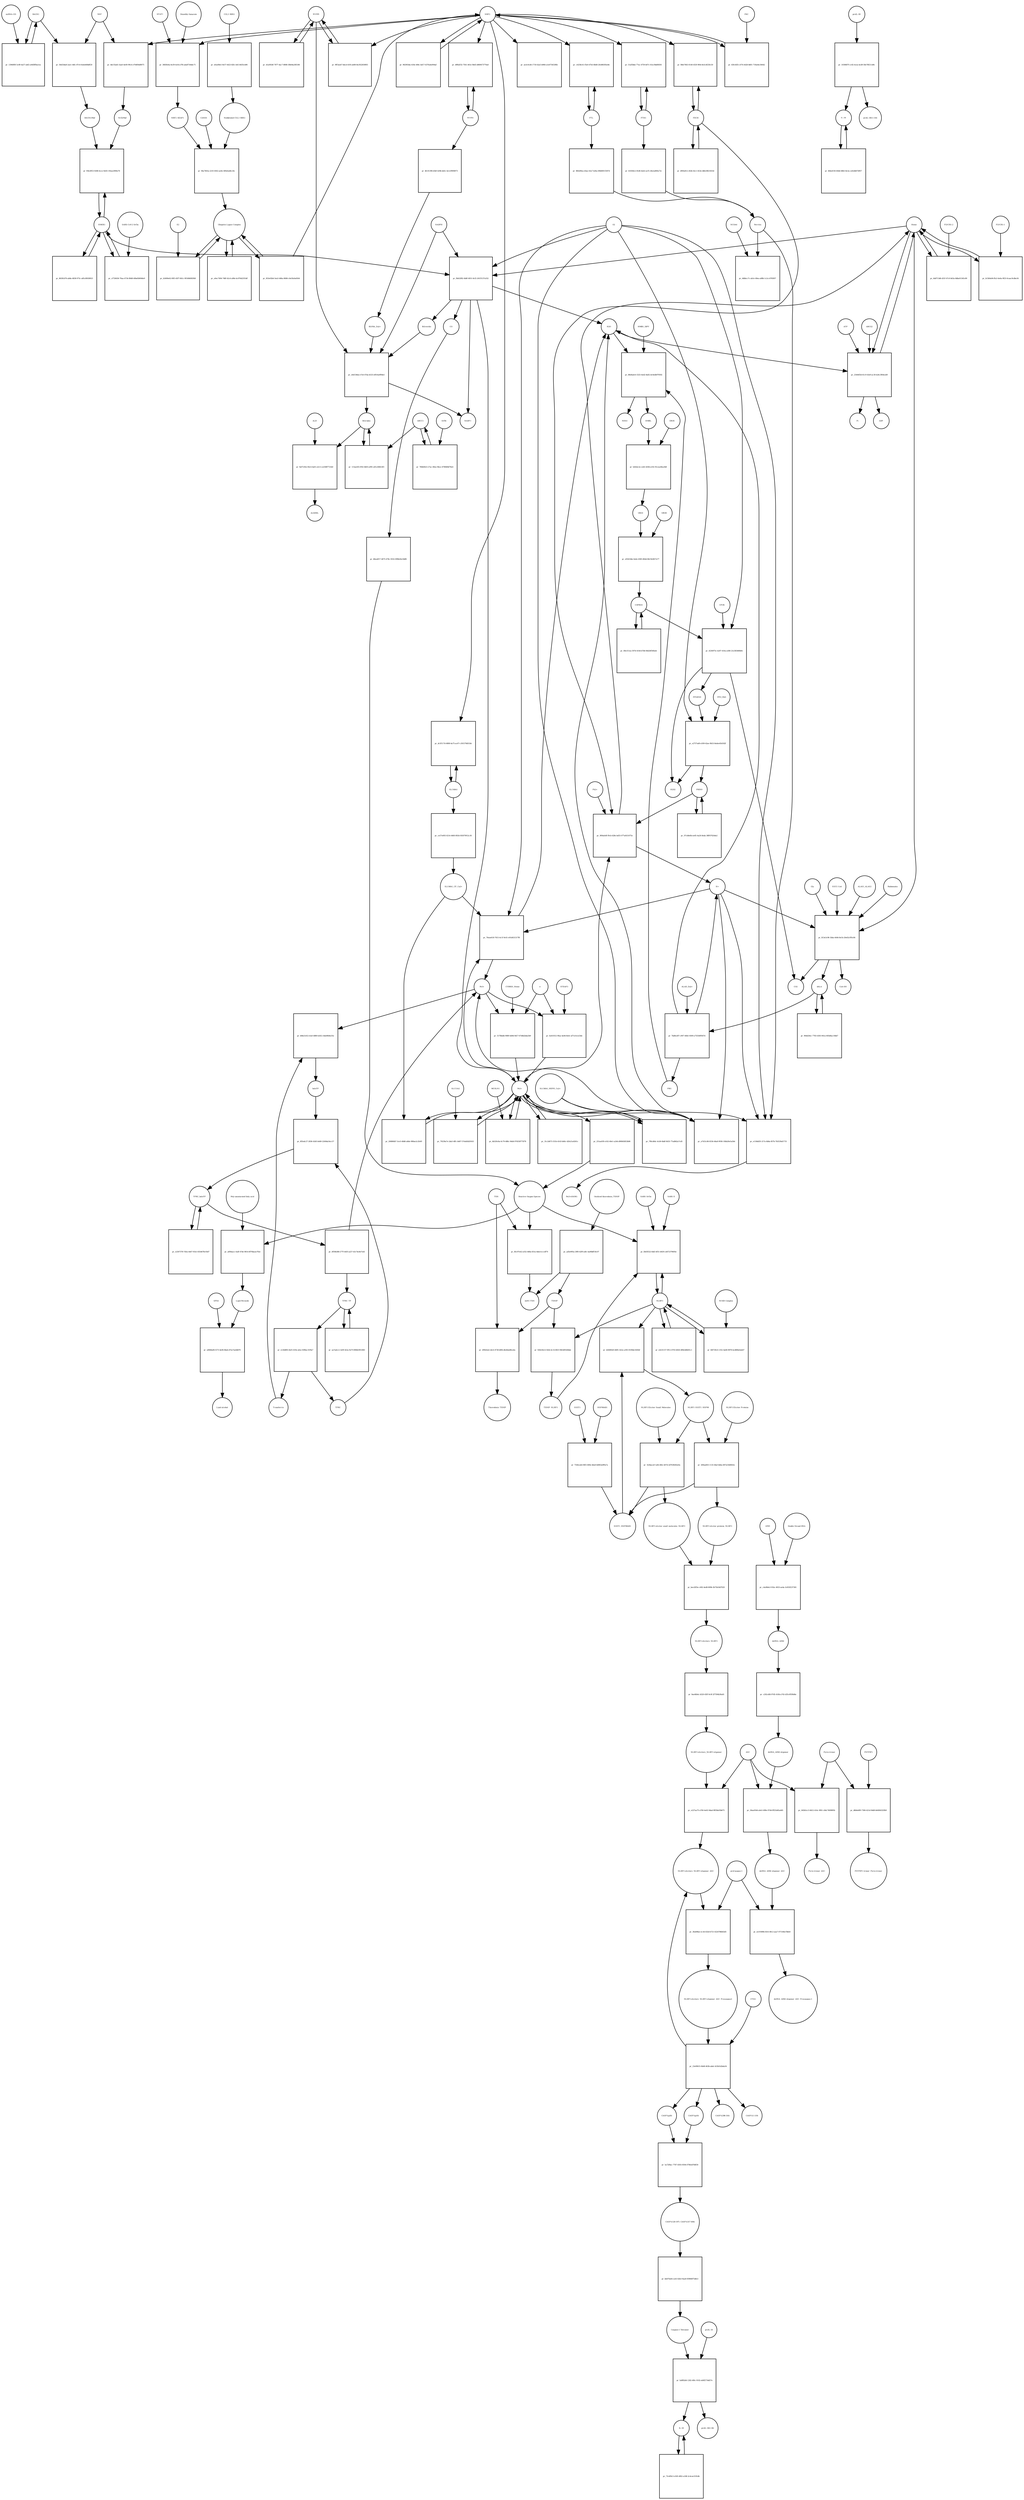 strict digraph  {
Heme [annotation="urn_miriam_obo.chebi_CHEBI%3A30413", bipartite=0, cls="simple chemical", fontsize=4, label=Heme, shape=circle];
"pr_fbb52f82-4b8f-4931-8cf2-261f3137a552" [annotation="", bipartite=1, cls=process, fontsize=4, label="pr_fbb52f82-4b8f-4931-8cf2-261f3137a552", shape=square];
Biliverdin [annotation="urn_miriam_obo.chebi_CHEBI%3A17033", bipartite=0, cls="simple chemical", fontsize=4, label=Biliverdin, shape=circle];
HMOX1 [annotation=urn_miriam_uniprot_P09601, bipartite=0, cls=macromolecule, fontsize=4, label=HMOX1, shape=circle];
O2 [annotation="urn_miriam_obo.chebi_CHEBI%3A15379", bipartite=0, cls="simple chemical", fontsize=4, label=O2, shape=circle];
NADPH [annotation="urn_miriam_obo.chebi_CHEBI%3A16474", bipartite=0, cls="simple chemical", fontsize=4, label=NADPH, shape=circle];
H2O [annotation="urn_miriam_obo.chebi_CHEBI%3A15377", bipartite=0, cls="simple chemical", fontsize=4, label=H2O, shape=circle];
"Fe2+" [annotation="urn_miriam_obo.chebi_CHEBI%3A29033", bipartite=0, cls="simple chemical", fontsize=4, label="Fe2+", shape=circle];
"NADP+" [annotation="urn_miriam_obo.chebi_CHEBI%3A18009", bipartite=0, cls="simple chemical", fontsize=4, label="NADP+", shape=circle];
CO [annotation="urn_miriam_obo.chebi_CHEBI%3A17245", bipartite=0, cls="simple chemical", fontsize=4, label=CO, shape=circle];
"pr_6dd713d6-d31f-47c0-b63a-8dba01345c89" [annotation="", bipartite=1, cls=process, fontsize=4, label="pr_6dd713d6-d31f-47c0-b63a-8dba01345c89", shape=square];
"FLVCR1-2" [annotation=urn_miriam_uniprot_Q9Y5Y0, bipartite=0, cls=macromolecule, fontsize=4, label="FLVCR1-2", shape=circle];
"pr_e4d136da-e7e4-47da-b533-ef814a9f9de1" [annotation="", bipartite=1, cls=process, fontsize=4, label="pr_e4d136da-e7e4-47da-b533-ef814a9f9de1", shape=square];
Bilirubin [annotation="urn_miriam_obo.chebi_CHEBI%3A16990", bipartite=0, cls="simple chemical", fontsize=4, label=Bilirubin, shape=circle];
BLVRB [annotation=urn_miriam_uniprot_P30043, bipartite=0, cls=macromolecule, fontsize=4, label=BLVRB, shape=circle];
"BLVRA_Zn2+" [annotation="urn_miriam_obo.chebi_CHEBI%3A29805|urn_miriam_uniprot_P53004", bipartite=0, cls=complex, fontsize=4, label="BLVRA_Zn2+", shape=circle];
"pr_115ae455-ff43-4b93-a991-af5c266fc6f3" [annotation="", bipartite=1, cls=process, fontsize=4, label="pr_115ae455-ff43-4b93-a991-af5c266fc6f3", shape=square];
ABCC1 [annotation=urn_miriam_uniprot_P02768, bipartite=0, cls=macromolecule, fontsize=4, label=ABCC1, shape=circle];
"pr_9af7c65e-04c4-4a01-a5c5-ce25887721b0" [annotation="", bipartite=1, cls=process, fontsize=4, label="pr_9af7c65e-04c4-4a01-a5c5-ce25887721b0", shape=square];
ALB [annotation=urn_miriam_uniprot_P02768, bipartite=0, cls=macromolecule, fontsize=4, label=ALB, shape=circle];
"ALB/BIL" [annotation="urn_miriam_uniprot_P02768|urn_miriam_obo.chebi_CHEBI%3A16990", bipartite=0, cls=complex, fontsize=4, label="ALB/BIL", shape=circle];
NRF2 [annotation="", bipartite=0, cls=macromolecule, fontsize=4, label=NRF2, shape=circle];
"pr_4dc55ab5-3aa0-4e00-99c4-e704f04d9075" [annotation="", bipartite=1, cls=process, fontsize=4, label="pr_4dc55ab5-3aa0-4e00-99c4-e704f04d9075", shape=square];
MAF [annotation=urn_miriam_uniprot_O75444, bipartite=0, cls=macromolecule, fontsize=4, label=MAF, shape=circle];
"Nrf2/Maf" [annotation="", bipartite=0, cls=complex, fontsize=4, label="Nrf2/Maf", shape=circle];
"pr_56d33da8-2ae1-44fc-87c6-0ede484bff20" [annotation="", bipartite=1, cls=process, fontsize=4, label="pr_56d33da8-2ae1-44fc-87c6-0ede484bff20", shape=square];
BACH1 [annotation=urn_miriam_uniprot_O14867, bipartite=0, cls=macromolecule, fontsize=4, label=BACH1, shape=circle];
"BACH1/Maf" [annotation="", bipartite=0, cls=complex, fontsize=4, label="BACH1/Maf", shape=circle];
"pr_13940f0f-5c89-4a57-abf2-a9d5fffba1ea" [annotation="", bipartite=1, cls=process, fontsize=4, label="pr_13940f0f-5c89-4a57-abf2-a9d5fffba1ea", shape=square];
"miRNA-155" [annotation=urn_miriam_ncbigene_406947, bipartite=0, cls="nucleic acid feature", fontsize=4, label="miRNA-155", shape=circle];
"pr_f64c8f53-9288-4cce-9e83-192ae2906e76" [annotation="", bipartite=1, cls=process, fontsize=4, label="pr_f64c8f53-9288-4cce-9e83-192ae2906e76", shape=square];
PRIN9 [annotation="urn_miriam_obo.chebi_CHEBI%3A15430", bipartite=0, cls="simple chemical", fontsize=4, label=PRIN9, shape=circle];
"pr_909afe8f-f9cb-428e-bd55-077af431075e" [annotation="", bipartite=1, cls=process, fontsize=4, label="pr_909afe8f-f9cb-428e-bd55-077af431075e", shape=square];
FECH [annotation=urn_miriam_uniprot_P22830, bipartite=0, cls=macromolecule, fontsize=4, label=FECH, shape=circle];
"Pb2+" [annotation="urn_miriam_obo.chebi_CHEBI%3A27889", bipartite=0, cls="simple chemical", fontsize=4, label="Pb2+", shape=circle];
"H+" [annotation="urn_miriam_obo.chebi_CHEBI%3A15378", bipartite=0, cls="simple chemical", fontsize=4, label="H+", shape=circle];
"SUCC-CoA" [annotation="urn_miriam_obo.chebi_CHEBI%3A57292", bipartite=0, cls="simple chemical", fontsize=4, label="SUCC-CoA", shape=circle];
"pr_813e3c96-1bba-4444-8e1b-20e02cf95c84" [annotation="", bipartite=1, cls=process, fontsize=4, label="pr_813e3c96-1bba-4444-8e1b-20e02cf95c84", shape=square];
dALA [annotation="urn_miriam_obo.chebi_CHEBI%3A356416", bipartite=0, cls="simple chemical", fontsize=4, label=dALA, shape=circle];
ALAS1_ALAS2 [annotation="urn_miriam_uniprot_P13196|urn_miriam_uniprot_P22557", bipartite=0, cls=complex, fontsize=4, label=ALAS1_ALAS2, shape=circle];
Panhematin [annotation="urn_miriam_obo.chebi_CHEBI%3A50385", bipartite=0, cls="simple chemical", fontsize=4, label=Panhematin, shape=circle];
Gly [annotation="urn_miriam_obo.chebi_CHEBI%3A57305", bipartite=0, cls="simple chemical", fontsize=4, label=Gly, shape=circle];
"CoA-SH" [annotation="urn_miriam_obo.chebi_CHEBI%3A15346", bipartite=0, cls="simple chemical", fontsize=4, label="CoA-SH", shape=circle];
CO2 [annotation="urn_miriam_obo.chebi_CHEBI%3A16526", bipartite=0, cls="simple chemical", fontsize=4, label=CO2, shape=circle];
"pr_3683fe6a-6e39-4cfd-a7f6-ada87344dc71" [annotation="", bipartite=1, cls=process, fontsize=4, label="pr_3683fe6a-6e39-4cfd-a7f6-ada87344dc71", shape=square];
KEAP1 [annotation=urn_miriam_uniprot_Q14145, bipartite=0, cls=macromolecule, fontsize=4, label=KEAP1, shape=circle];
NRF2_KEAP1 [annotation="urn_miriam_uniprot_Q14145|urn_miriam_uniprot_Q16236", bipartite=0, cls=complex, fontsize=4, label=NRF2_KEAP1, shape=circle];
"Dimethly fumarate" [annotation="urn_miriam_obo.chebi_CHEBI%3A76004", bipartite=0, cls="simple chemical", fontsize=4, label="Dimethly fumarate", shape=circle];
"Ubiquitin Ligase Complex" [annotation="urn_miriam_uniprot_Q14145|urn_miriam_uniprot_Q15843|urn_miriam_uniprot_Q13618|urn_miriam_uniprot_P62877|urn_miriam_uniprot_Q16236|urn_miriam_uniprot_P0CG48|urn_miriam_pubmed_19940261|urn_miriam_interpro_IPR000608", bipartite=0, cls=complex, fontsize=4, label="Ubiquitin Ligase Complex", shape=circle];
"pr_a9ec7494-748f-42c4-a98e-bc976d2355df" [annotation="", bipartite=1, cls=process, fontsize=4, label="pr_a9ec7494-748f-42c4-a98e-bc976d2355df", shape=square];
"pr_7bd0e287-c907-40b5-9309-a75556f9567d" [annotation="", bipartite=1, cls=process, fontsize=4, label="pr_7bd0e287-c907-40b5-9309-a75556f9567d", shape=square];
PBG [annotation="urn_miriam_obo.chebi_CHEBI%3A58126", bipartite=0, cls="simple chemical", fontsize=4, label=PBG, shape=circle];
"ALAD_Zn2+" [annotation="urn_miriam_uniprot_P13716|urn_miriam_obo.chebi_CHEBI%3A29105", bipartite=0, cls=complex, fontsize=4, label="ALAD_Zn2+", shape=circle];
"pr_88e8adc6-5325-4ed2-8a82-dc0edb979592" [annotation="", bipartite=1, cls=process, fontsize=4, label="pr_88e8adc6-5325-4ed2-8a82-dc0edb979592", shape=square];
HMBL [annotation="urn_miriam_obo.chebi_CHEBI%3A57845", bipartite=0, cls="simple chemical", fontsize=4, label=HMBL, shape=circle];
HMBS_DIPY [annotation="urn_miriam_obo.chebi_CHEBI%3A36319|urn_miriam_uniprot_P08397", bipartite=0, cls=complex, fontsize=4, label=HMBS_DIPY, shape=circle];
"NH4+" [annotation="urn_miriam_obo.chebi_CHEBI%3A28938", bipartite=0, cls="simple chemical", fontsize=4, label="NH4+", shape=circle];
"pr_b2febc2e-ceb5-429d-a102-91cea28ea3b8" [annotation="", bipartite=1, cls=process, fontsize=4, label="pr_b2febc2e-ceb5-429d-a102-91cea28ea3b8", shape=square];
URO3 [annotation="urn_miriam_obo.chebi_CHEBI%3A15437", bipartite=0, cls="simple chemical", fontsize=4, label=URO3, shape=circle];
UROS [annotation=urn_miriam_uniprot_P10746, bipartite=0, cls=macromolecule, fontsize=4, label=UROS, shape=circle];
"pr_e93410de-0a6e-4585-864d-8b15b3657a77" [annotation="", bipartite=1, cls=process, fontsize=4, label="pr_e93410de-0a6e-4585-864d-8b15b3657a77", shape=square];
COPRO3 [annotation="urn_miriam_obo.chebi_CHEBI%3A15439", bipartite=0, cls="simple chemical", fontsize=4, label=COPRO3, shape=circle];
UROD [annotation=urn_miriam_uniprot_P06132, bipartite=0, cls=macromolecule, fontsize=4, label=UROD, shape=circle];
"pr_0236975c-b207-410a-a580-21e383480b9c" [annotation="", bipartite=1, cls=process, fontsize=4, label="pr_0236975c-b207-410a-a580-21e383480b9c", shape=square];
PPGEN9 [annotation="urn_miriam_obo.chebi_CHEBI%3A15435", bipartite=0, cls="simple chemical", fontsize=4, label=PPGEN9, shape=circle];
CPOX [annotation=urn_miriam_uniprot_P36551, bipartite=0, cls=macromolecule, fontsize=4, label=CPOX, shape=circle];
H2O2 [annotation="urn_miriam_obo.chebi_CHEBI%3A16240", bipartite=0, cls="simple chemical", fontsize=4, label=H2O2, shape=circle];
"pr_e2757ad0-e509-42ae-9b53-8edee45d182f" [annotation="", bipartite=1, cls=process, fontsize=4, label="pr_e2757ad0-e509-42ae-9b53-8edee45d182f", shape=square];
PPO_FAD [annotation="urn_miriam_obo.chebi_CHEBI%3A16238|urn_miriam_uniprot_P50336", bipartite=0, cls=complex, fontsize=4, label=PPO_FAD, shape=circle];
"pr_962903da-418e-406c-bd17-6370a4e904af" [annotation="", bipartite=1, cls=process, fontsize=4, label="pr_962903da-418e-406c-bd17-6370a4e904af", shape=square];
"pr_964d20ec-7783-4303-941a-605d6ac16bb7" [annotation="", bipartite=1, cls="uncertain process", fontsize=4, label="pr_964d20ec-7783-4303-941a-605d6ac16bb7", shape=square];
"pr_00e311ea-597d-410d-b7b8-84d26f560afe" [annotation="", bipartite=1, cls="uncertain process", fontsize=4, label="pr_00e311ea-597d-410d-b7b8-84d26f560afe", shape=square];
"pr_07cb8e6b-ee65-4a26-8eda-38ff47624de2" [annotation="", bipartite=1, cls="uncertain process", fontsize=4, label="pr_07cb8e6b-ee65-4a26-8eda-38ff47624de2", shape=square];
"Poly-unsaturated fatty acid" [annotation="urn_miriam_obo.chebi_CHEBI%3A26208", bipartite=0, cls="simple chemical", fontsize=4, label="Poly-unsaturated fatty acid", shape=circle];
"pr_af69aacc-fadf-47de-9814-8f76ba2a792e" [annotation="", bipartite=1, cls=process, fontsize=4, label="pr_af69aacc-fadf-47de-9814-8f76ba2a792e", shape=square];
"Lipid Peroxide" [annotation="urn_miriam_obo.chebi_CHEBI%3A61051", bipartite=0, cls="simple chemical", fontsize=4, label="Lipid Peroxide", shape=circle];
"Reactive Oxygen Species" [annotation="urn_miriam_obo.chebi_CHEBI%3A26523", bipartite=0, cls="simple chemical", fontsize=4, label="Reactive Oxygen Species", shape=circle];
"pr_e118dd35-217a-4b8a-857b-7b5539af1731" [annotation="", bipartite=1, cls=process, fontsize=4, label="pr_e118dd35-217a-4b8a-857b-7b5539af1731", shape=square];
"Fe(3+)O(OH)" [annotation="urn_miriam_obo.chebi_CHEBI%3A78619", bipartite=0, cls="simple chemical", fontsize=4, label="Fe(3+)O(OH)", shape=circle];
Ferritin [annotation=urn_miriam_uniprot_P02794, bipartite=0, cls=complex, fontsize=4, label=Ferritin, shape=circle];
"pr_206866b7-3ce5-48d6-a8de-980ae2c2fef0" [annotation="", bipartite=1, cls=process, fontsize=4, label="pr_206866b7-3ce5-48d6-a8de-980ae2c2fef0", shape=square];
"SLC40A1_CP_Cu2+" [annotation="urn_miriam_uniprot_P00450|urn_miriam_uniprot_Q9NP59|urn_miriam_obo.chebi_CHEBI%3A29036", bipartite=0, cls=complex, fontsize=4, label="SLC40A1_CP_Cu2+", shape=circle];
"pr_76eae618-7615-4c1f-9c61-e91d431317f8" [annotation="", bipartite=1, cls=process, fontsize=4, label="pr_76eae618-7615-4c1f-9c61-e91d431317f8", shape=square];
"Fe3+" [annotation="urn_miriam_obo.chebi_CHEBI%3A29034", bipartite=0, cls="simple chemical", fontsize=4, label="Fe3+", shape=circle];
SLC40A1 [annotation=urn_miriam_ncbigene_30061, bipartite=0, cls="nucleic acid feature", fontsize=4, label=SLC40A1, shape=circle];
"pr_dc5f117d-4808-4a75-ac47-c301578d51bb" [annotation="", bipartite=1, cls=process, fontsize=4, label="pr_dc5f117d-4808-4a75-ac47-c301578d51bb", shape=square];
FTH1 [annotation=urn_miriam_ncbigene_2495, bipartite=0, cls="nucleic acid feature", fontsize=4, label=FTH1, shape=circle];
"pr_51af5bbe-77ac-4759-b07c-61ec9bd08301" [annotation="", bipartite=1, cls=process, fontsize=4, label="pr_51af5bbe-77ac-4759-b07c-61ec9bd08301", shape=square];
FTL [annotation=urn_miriam_ncbigene_2512, bipartite=0, cls="nucleic acid feature", fontsize=4, label=FTL, shape=circle];
"pr_c4258c41-f5e0-47b3-8b48-2fe486392e8e" [annotation="", bipartite=1, cls=process, fontsize=4, label="pr_c4258c41-f5e0-47b3-8b48-2fe486392e8e", shape=square];
"pr_4165fdc2-81d6-4eb3-acf5-26e2a800a72c" [annotation="", bipartite=1, cls=process, fontsize=4, label="pr_4165fdc2-81d6-4eb3-acf5-26e2a800a72c", shape=square];
"pr_86fe89ea-d3ae-43a7-b26a-69b60015587d" [annotation="", bipartite=1, cls=process, fontsize=4, label="pr_86fe89ea-d3ae-43a7-b26a-69b60015587d", shape=square];
"pr_9bfe7663-0140-453f-9f44-8e5c4f25fc50" [annotation="", bipartite=1, cls=process, fontsize=4, label="pr_9bfe7663-0140-453f-9f44-8e5c4f25fc50", shape=square];
"pr_d95fa812-262b-42c1-823e-db6c8821833d" [annotation="", bipartite=1, cls=process, fontsize=4, label="pr_d95fa812-262b-42c1-823e-db6c8821833d", shape=square];
"pr_86381d76-ab8a-4838-975c-a85c8f458923" [annotation="", bipartite=1, cls=process, fontsize=4, label="pr_86381d76-ab8a-4838-975c-a85c8f458923", shape=square];
BLVRA [annotation=urn_miriam_ncbigene_644, bipartite=0, cls="nucleic acid feature", fontsize=4, label=BLVRA, shape=circle];
"pr_d9fb2f32-7561-461e-9b45-d869473776a0" [annotation="", bipartite=1, cls=process, fontsize=4, label="pr_d9fb2f32-7561-461e-9b45-d869473776a0", shape=square];
"pr_9ff3aeb7-bbcd-41f4-ab08-8e2922830f65" [annotation="", bipartite=1, cls=process, fontsize=4, label="pr_9ff3aeb7-bbcd-41f4-ab08-8e2922830f65", shape=square];
"pr_d1a0924f-7877-4ac7-8808-30b04a385186" [annotation="", bipartite=1, cls=process, fontsize=4, label="pr_d1a0924f-7877-4ac7-8808-30b04a385186", shape=square];
"pr_dfc01398-d5df-429b-bd3c-4e1cff894973" [annotation="", bipartite=1, cls=process, fontsize=4, label="pr_dfc01398-d5df-429b-bd3c-4e1cff894973", shape=square];
"pr_ce57e005-0214-4460-8924-f45679912c36" [annotation="", bipartite=1, cls=process, fontsize=4, label="pr_ce57e005-0214-4460-8924-f45679912c36", shape=square];
"pr_6dbbcc7c-ab1e-49ea-a88b-1c2cc4785f07" [annotation="", bipartite=1, cls=process, fontsize=4, label="pr_6dbbcc7c-ab1e-49ea-a88b-1c2cc4785f07", shape=square];
NCOA4 [annotation=urn_miriam_uniprot_Q13772, bipartite=0, cls=macromolecule, fontsize=4, label=NCOA4, shape=circle];
"pr_517fbbdb-9089-4d9d-9d17-67d4b2bda3b9" [annotation="", bipartite=1, cls=process, fontsize=4, label="pr_517fbbdb-9089-4d9d-9d17-67d4b2bda3b9", shape=square];
CYBRD1_Heme [annotation="urn_miriam_uniprot_Q53TN4|urn_miriam_obo.chebi_CHEBI%3A30413", bipartite=0, cls=complex, fontsize=4, label=CYBRD1_Heme, shape=circle];
"e-" [annotation="urn_miriam_obo.chebi_CHEBI%3A10545", bipartite=0, cls="simple chemical", fontsize=4, label="e-", shape=circle];
"pr_79239a7e-2da5-4ffc-b467-57ebd5d20163" [annotation="", bipartite=1, cls=process, fontsize=4, label="pr_79239a7e-2da5-4ffc-b467-57ebd5d20163", shape=square];
SLC11A2 [annotation=urn_miriam_uniprot_P49281, bipartite=0, cls=macromolecule, fontsize=4, label=SLC11A2, shape=circle];
"pr_a0848a06-f273-4e06-8beb-d7ee7aeb8d76" [annotation="", bipartite=1, cls=process, fontsize=4, label="pr_a0848a06-f273-4e06-8beb-d7ee7aeb8d76", shape=square];
"Lipid alcohol" [annotation="urn_miriam_obo.chebi_CHEBI%3A24026", bipartite=0, cls="simple chemical", fontsize=4, label="Lipid alcohol", shape=circle];
GPX4 [annotation=urn_miriam_uniprot_P36969, bipartite=0, cls=macromolecule, fontsize=4, label=GPX4, shape=circle];
"pr_cf726636-70aa-4734-89d8-40befb9046e9" [annotation="", bipartite=1, cls=process, fontsize=4, label="pr_cf726636-70aa-4734-89d8-40befb9046e9", shape=square];
"SARS-CoV-2 Orf3a" [annotation="urn_miriam_uniprot_P0DTC3|urn_miriam_taxonomy_2697049", bipartite=0, cls=macromolecule, fontsize=4, label="SARS-CoV-2 Orf3a", shape=circle];
"pr_251aa93f-e162-40e1-a244-d90845853b96" [annotation="", bipartite=1, cls=process, fontsize=4, label="pr_251aa93f-e162-40e1-a244-d90845853b96", shape=square];
"pr_784b0423-27ac-49ee-9bce-479840bf78e4" [annotation="", bipartite=1, cls=process, fontsize=4, label="pr_784b0423-27ac-49ee-9bce-479840bf78e4", shape=square];
Orf9c [annotation=urn_miriam_taxonomy_2697049, bipartite=0, cls=macromolecule, fontsize=4, label=Orf9c, shape=circle];
CUL3_RBX1 [annotation="urn_miriam_uniprot_Q13618|urn_miriam_uniprot_P62877", bipartite=0, cls=complex, fontsize=4, label=CUL3_RBX1, shape=circle];
"pr_efea08e5-9e57-4423-82fc-b4114635cb96" [annotation="", bipartite=1, cls=process, fontsize=4, label="pr_efea08e5-9e57-4423-82fc-b4114635cb96", shape=square];
"Neddylated CUL3_RBX1" [annotation="urn_miriam_uniprot_Q15843|urn_miriam_uniprot_Q13618|urn_miriam_uniprot_P62877", bipartite=0, cls=complex, fontsize=4, label="Neddylated CUL3_RBX1", shape=circle];
"pr_ae3c0cd4-1718-42a5-b966-a1e675453f6b" [annotation="", bipartite=1, cls=process, fontsize=4, label="pr_ae3c0cd4-1718-42a5-b966-a1e675453f6b", shape=square];
"pr_94a7403a-2210-4562-ae0e-400efad6c24c" [annotation="", bipartite=1, cls=process, fontsize=4, label="pr_94a7403a-2210-4562-ae0e-400efad6c24c", shape=square];
CAND1 [annotation=urn_miriam_uniprot_Q86VP6, bipartite=0, cls=macromolecule, fontsize=4, label=CAND1, shape=circle];
E2 [annotation=urn_miriam_interpro_IPR000608, bipartite=0, cls=macromolecule, fontsize=4, label=E2, shape=circle];
"pr_b3490e62-f6f5-45f7-841c-9f1684083f48" [annotation="", bipartite=1, cls=process, fontsize=4, label="pr_b3490e62-f6f5-45f7-841c-9f1684083f48", shape=square];
"pr_63fcfd55-c074-4428-8d01-719a44c56642" [annotation="", bipartite=1, cls=process, fontsize=4, label="pr_63fcfd55-c074-4428-8d01-719a44c56642", shape=square];
PKC [annotation="urn_miriam_pubmed_12198130|urn_miriam_interpro_IPR012233", bipartite=0, cls=macromolecule, fontsize=4, label=PKC, shape=circle];
"pr_b13b9a94-ffa3-4e6a-9f25-0caac9cdbe34" [annotation="", bipartite=1, cls=process, fontsize=4, label="pr_b13b9a94-ffa3-4e6a-9f25-0caac9cdbe34", shape=square];
"FLVCR1-1" [annotation=urn_miriam_uniprot_Q9Y5Y0, bipartite=0, cls=macromolecule, fontsize=4, label="FLVCR1-1", shape=circle];
"pr_25444f3d-61c9-43e9-ac30-b24c3f64e2d9" [annotation="", bipartite=1, cls=process, fontsize=4, label="pr_25444f3d-61c9-43e9-ac30-b24c3f64e2d9", shape=square];
ABCG2 [annotation=urn_miriam_uniprot_Q9UNQ0, bipartite=0, cls="macromolecule multimer", fontsize=4, label=ABCG2, shape=circle];
ATP [annotation="urn_miriam_obo.chebi_CHEBI%3A30616", bipartite=0, cls="simple chemical", fontsize=4, label=ATP, shape=circle];
Pi [annotation="urn_miriam_obo.chebi_CHEBI%3A18367", bipartite=0, cls="simple chemical", fontsize=4, label=Pi, shape=circle];
ADP [annotation="urn_miriam_obo.chebi_CHEBI%3A456216", bipartite=0, cls="simple chemical", fontsize=4, label=ADP, shape=circle];
"pr_7f8cd64c-4cb9-4bdf-8435-77ad842a7cd5" [annotation="", bipartite=1, cls=process, fontsize=4, label="pr_7f8cd64c-4cb9-4bdf-8435-77ad842a7cd5", shape=square];
"SLC40A1_HEPH_Cu2+" [annotation="urn_miriam_uniprot_Q9BQS7|urn_miriam_uniprot_Q9NP59|urn_miriam_obo.chebi_CHEBI%3A28694", bipartite=0, cls=complex, fontsize=4, label="SLC40A1_HEPH_Cu2+", shape=circle];
"pr_a7431c86-8334-46a8-9936-10bb20e5a3b4" [annotation="", bipartite=1, cls=process, fontsize=4, label="pr_a7431c86-8334-46a8-9936-10bb20e5a3b4", shape=square];
"pr_b0be3c62-e5a0-4880-b262-c8ab9fd4e35e" [annotation="", bipartite=1, cls=process, fontsize=4, label="pr_b0be3c62-e5a0-4880-b262-c8ab9fd4e35e", shape=square];
Transferrin [annotation=urn_miriam_uniprot_P02787, bipartite=0, cls=macromolecule, fontsize=4, label=Transferrin, shape=circle];
holoTF [annotation="urn_miriam_uniprot_P02787|urn_miriam_obo.chebi_CHEBI%3A29034", bipartite=0, cls=complex, fontsize=4, label=holoTF, shape=circle];
TFRC [annotation=urn_miriam_uniprot_P02786, bipartite=0, cls="macromolecule multimer", fontsize=4, label=TFRC, shape=circle];
"pr_8f3edc27-2836-43d5-b449-2249da54cc57" [annotation="", bipartite=1, cls=process, fontsize=4, label="pr_8f3edc27-2836-43d5-b449-2249da54cc57", shape=square];
TFRC_holoTF [annotation="urn_miriam_uniprot_P02787|urn_miriam_obo.chebi_CHEBI%3A29034|urn_miriam_uniprot_P02786", bipartite=0, cls=complex, fontsize=4, label=TFRC_holoTF, shape=circle];
"pr_e2307378-7d5a-4447-91b1-6554678c93d7" [annotation="", bipartite=1, cls=process, fontsize=4, label="pr_e2307378-7d5a-4447-91b1-6554678c93d7", shape=square];
"pr_0f59b388-277f-445f-a227-43c7dc8e7ed1" [annotation="", bipartite=1, cls=process, fontsize=4, label="pr_0f59b388-277f-445f-a227-43c7dc8e7ed1", shape=square];
TFRC_TF [annotation="urn_miriam_uniprot_P02787|urn_miriam_uniprot_P02786", bipartite=0, cls=complex, fontsize=4, label=TFRC_TF, shape=circle];
"pr_fa410312-9faa-4a9d-8eb1-af7ce5ce23de" [annotation="", bipartite=1, cls=process, fontsize=4, label="pr_fa410312-9faa-4a9d-8eb1-af7ce5ce23de", shape=square];
STEAP3 [annotation=urn_miriam_uniprot_Q658P3, bipartite=0, cls=macromolecule, fontsize=4, label=STEAP3, shape=circle];
"pr_4b320c8a-0c79-488c-94d4-974558775f78" [annotation="", bipartite=1, cls=process, fontsize=4, label="pr_4b320c8a-0c79-488c-94d4-974558775f78", shape=square];
MCOLN1 [annotation=urn_miriam_uniprot_Q9GZU1, bipartite=0, cls=macromolecule, fontsize=4, label=MCOLN1, shape=circle];
"pr_31c2d473-351b-4143-b60c-42fe21a0261c" [annotation="", bipartite=1, cls=process, fontsize=4, label="pr_31c2d473-351b-4143-b60c-42fe21a0261c", shape=square];
"pr_aa7adcc2-3e9f-422a-9e7f-69fdb3951883" [annotation="", bipartite=1, cls=process, fontsize=4, label="pr_aa7adcc2-3e9f-422a-9e7f-69fdb3951883", shape=square];
"pr_e126df65-8ef3-419e-afee-03f8ac31f9a7" [annotation="", bipartite=1, cls=process, fontsize=4, label="pr_e126df65-8ef3-419e-afee-03f8ac31f9a7", shape=square];
"pr_853e02b4-5ea5-466a-8686-c6e5fa0a6564" [annotation="", bipartite=1, cls=process, fontsize=4, label="pr_853e02b4-5ea5-466a-8686-c6e5fa0a6564", shape=square];
"Oxidized thioredoxin_TXNIP" [annotation="urn_miriam_uniprot_P10599|urn_miriam_uniprot_Q9H3M7", bipartite=0, cls=complex, fontsize=4, label="Oxidized thioredoxin_TXNIP", shape=circle];
"pr_ad5e995a-29f0-42f9-a4fc-ba96bff18c07" [annotation="", bipartite=1, cls=process, fontsize=4, label="pr_ad5e995a-29f0-42f9-a4fc-ba96bff18c07", shape=square];
TXNIP [annotation=urn_miriam_uniprot_Q9H3M7, bipartite=0, cls=macromolecule, fontsize=4, label=TXNIP, shape=circle];
"2xHC-TXN" [annotation=urn_miriam_uniprot_P10599, bipartite=0, cls=macromolecule, fontsize=4, label="2xHC-TXN", shape=circle];
NLRP3 [annotation=urn_miriam_uniprot_Q96P20, bipartite=0, cls=macromolecule, fontsize=4, label=NLRP3, shape=circle];
"pr_fd0729c6-1352-4a68-9878-bcd884e6ab47" [annotation="", bipartite=1, cls=process, fontsize=4, label="pr_fd0729c6-1352-4a68-9878-bcd884e6ab47", shape=square];
"Nf-KB Complex" [annotation="urn_miriam_uniprot_P19838|urn_miriam_uniprot_Q04206|urn_miriam_uniprot_Q00653", bipartite=0, cls=complex, fontsize=4, label="Nf-KB Complex", shape=circle];
"pr_e4231157-9f12-4703-b926-4f6b3d6b91c1" [annotation="", bipartite=1, cls=process, fontsize=4, label="pr_e4231157-9f12-4703-b926-4f6b3d6b91c1", shape=square];
TXN [annotation=urn_miriam_uniprot_P10599, bipartite=0, cls=macromolecule, fontsize=4, label=TXN, shape=circle];
"pr_85c97e42-a552-468a-831a-6dee1cccdf70" [annotation="", bipartite=1, cls=process, fontsize=4, label="pr_85c97e42-a552-468a-831a-6dee1cccdf70", shape=square];
"pr_2f0fe0a4-2dc4-4738-bf84-db2b4a88ca6a" [annotation="", bipartite=1, cls=process, fontsize=4, label="pr_2f0fe0a4-2dc4-4738-bf84-db2b4a88ca6a", shape=square];
Thioredoxin_TXNIP [annotation="urn_miriam_uniprot_P10599|urn_miriam_uniprot_Q9H3M7", bipartite=0, cls=complex, fontsize=4, label=Thioredoxin_TXNIP, shape=circle];
HSP90AB1 [annotation=urn_miriam_uniprot_P08238, bipartite=0, cls=macromolecule, fontsize=4, label=HSP90AB1, shape=circle];
"pr_7544cab4-06f3-469e-b6a8-6d063a9f9a7a" [annotation="", bipartite=1, cls=process, fontsize=4, label="pr_7544cab4-06f3-469e-b6a8-6d063a9f9a7a", shape=square];
SUGT1 [annotation=urn_miriam_uniprot_Q9Y2Z0, bipartite=0, cls=macromolecule, fontsize=4, label=SUGT1, shape=circle];
SUGT1_HSP90AB1 [annotation="urn_miriam_uniprot_P08238|urn_miriam_uniprot_Q9Y2Z0", bipartite=0, cls=complex, fontsize=4, label=SUGT1_HSP90AB1, shape=circle];
"pr_d24685d5-8d91-422e-a393-0109de1645bf" [annotation="", bipartite=1, cls=process, fontsize=4, label="pr_d24685d5-8d91-422e-a393-0109de1645bf", shape=square];
NLRP3_SUGT1_HSP90 [annotation="urn_miriam_uniprot_P08238|urn_miriam_uniprot_Q96P20|urn_miriam_uniprot_Q9Y2Z0", bipartite=0, cls=complex, fontsize=4, label=NLRP3_SUGT1_HSP90, shape=circle];
"pr_928c64c4-542b-4c14-861f-f463d91b0bde" [annotation="", bipartite=1, cls=process, fontsize=4, label="pr_928c64c4-542b-4c14-861f-f463d91b0bde", shape=square];
TXNIP_NLRP3 [annotation="urn_miriam_uniprot_Q9H3M7|urn_miriam_uniprot_Q96P20", bipartite=0, cls=complex, fontsize=4, label=TXNIP_NLRP3, shape=circle];
"NLRP3 Elicitor Proteins" [annotation="urn_miriam_uniprot_P05067|urn_miriam_uniprot_P09616", bipartite=0, cls=macromolecule, fontsize=4, label="NLRP3 Elicitor Proteins", shape=circle];
"pr_269aa603-1133-44af-bb4a-687a53b0643e" [annotation="", bipartite=1, cls=process, fontsize=4, label="pr_269aa603-1133-44af-bb4a-687a53b0643e", shape=square];
"NLRP3 elicitor proteins_NLRP3" [annotation="urn_miriam_uniprot_P09616|urn_miriam_uniprot_P05067|urn_miriam_uniprot_Q96P20", bipartite=0, cls=complex, fontsize=4, label="NLRP3 elicitor proteins_NLRP3", shape=circle];
"NLRP3 Elicitor Small Molecules" [annotation="urn_miriam_obo.chebi_CHEBI%3A46661|urn_miriam_obo.chebi_CHEBI%3A16336|urn_miriam_obo.chebi_CHEBI%3A30563", bipartite=0, cls="simple chemical", fontsize=4, label="NLRP3 Elicitor Small Molecules", shape=circle];
"pr_1b3baca9-1afb-4fdc-b07d-2d7638282e0a" [annotation="", bipartite=1, cls=process, fontsize=4, label="pr_1b3baca9-1afb-4fdc-b07d-2d7638282e0a", shape=square];
"NLRP3 elicitor small molecules_NLRP3" [annotation="urn_miriam_obo.chebi_CHEBI%3A46661|urn_miriam_obo.chebi_CHEBI%3A16336|urn_miriam_obo.chebi_CHEBI%3A30563|urn_miriam_uniprot_Q96P20", bipartite=0, cls=complex, fontsize=4, label="NLRP3 elicitor small molecules_NLRP3", shape=circle];
"pr_becd3f3e-c492-4ed8-809b-5b75b18d7029" [annotation="", bipartite=1, cls=process, fontsize=4, label="pr_becd3f3e-c492-4ed8-809b-5b75b18d7029", shape=square];
"NLRP3 elicitors_NLRP3" [annotation="urn_miriam_uniprot_P05067|urn_miriam_uniprot_P09616|urn_miriam_uniprot_P08238|urn_miriam_uniprot_Q96P20|urn_miriam_uniprot_Q9Y2Z0|urn_miriam_obo.chebi_CHEBI%3A46661|urn_miriam_obo.chebi_CHEBI%3A16336|urn_miriam_obo.chebi_CHEBI%3A30563", bipartite=0, cls=complex, fontsize=4, label="NLRP3 elicitors_NLRP3", shape=circle];
"pr_9ae46b4c-b520-45ff-9c0f-2f7594b30a81" [annotation="", bipartite=1, cls=process, fontsize=4, label="pr_9ae46b4c-b520-45ff-9c0f-2f7594b30a81", shape=square];
"NLRP3 elicitors_NLRP3 oligomer" [annotation="urn_miriam_obo.chebi_CHEBI%3A36080", bipartite=0, cls="complex multimer", fontsize=4, label="NLRP3 elicitors_NLRP3 oligomer", shape=circle];
"pr_e227aa75-a760-4e63-9dad-f8f38a93b675" [annotation="", bipartite=1, cls=process, fontsize=4, label="pr_e227aa75-a760-4e63-9dad-f8f38a93b675", shape=square];
ASC [annotation=urn_miriam_uniprot_Q9ULZ3, bipartite=0, cls=macromolecule, fontsize=4, label=ASC, shape=circle];
"NLRP3 elicitors_NLRP3 oligomer_ASC" [annotation="urn_miriam_uniprot_Q9ULZ3|urn_miriam_obo.chebi_CHEBI%3A36080", bipartite=0, cls="complex multimer", fontsize=4, label="NLRP3 elicitors_NLRP3 oligomer_ASC", shape=circle];
"pr_3fab98ae-ec3d-432d-b721-6224786b02d5" [annotation="", bipartite=1, cls=process, fontsize=4, label="pr_3fab98ae-ec3d-432d-b721-6224786b02d5", shape=square];
"proCaspase-1" [annotation=urn_miriam_uniprot_P29466, bipartite=0, cls=macromolecule, fontsize=4, label="proCaspase-1", shape=circle];
"NLRP3 elicitors_NLRP3 oligomer_ASC_Procaspase1" [annotation="urn_miriam_uniprot_P29466|urn_miriam_uniprot_Q9ULZ3", bipartite=0, cls="complex multimer", fontsize=4, label="NLRP3 elicitors_NLRP3 oligomer_ASC_Procaspase1", shape=circle];
"pr_043b5cc5-8d12-414c-9f61-c8dc7409895b" [annotation="", bipartite=1, cls=process, fontsize=4, label="pr_043b5cc5-8d12-414c-9f61-c8dc7409895b", shape=square];
"Pyrin trimer" [annotation=urn_miriam_uniprot_O15553, bipartite=0, cls=complex, fontsize=4, label="Pyrin trimer", shape=circle];
"Pyrin trimer_ASC" [annotation="urn_miriam_uniprot_O15553|urn_miriam_uniprot_Q9ULZ3", bipartite=0, cls=complex, fontsize=4, label="Pyrin trimer_ASC", shape=circle];
"pr_d6b6e8f0-7306-421d-94d8-b64f46325fb9" [annotation="", bipartite=1, cls=process, fontsize=4, label="pr_d6b6e8f0-7306-421d-94d8-b64f46325fb9", shape=square];
PSTPIP1 [annotation=urn_miriam_uniprot_O43586, bipartite=0, cls="macromolecule multimer", fontsize=4, label=PSTPIP1, shape=circle];
"PSTPIP1 trimer_Pyrin trimer" [annotation="urn_miriam_uniprot_O15553|urn_miriam_uniprot_O43586", bipartite=0, cls=complex, fontsize=4, label="PSTPIP1 trimer_Pyrin trimer", shape=circle];
"Double Strand DNA" [annotation="urn_miriam_obo.chebi_CHEBI%3A16991", bipartite=0, cls="simple chemical", fontsize=4, label="Double Strand DNA", shape=circle];
"pr_c4a9b0e3-91bc-4933-ae4a-3c855f237381" [annotation="", bipartite=1, cls=process, fontsize=4, label="pr_c4a9b0e3-91bc-4933-ae4a-3c855f237381", shape=square];
dsDNA_AIM2 [annotation="urn_miriam_obo.chebi_CHEBI%3A16991|urn_miriam_uniprot_O14862", bipartite=0, cls=complex, fontsize=4, label=dsDNA_AIM2, shape=circle];
AIM2 [annotation=urn_miriam_uniprot_O14862, bipartite=0, cls=macromolecule, fontsize=4, label=AIM2, shape=circle];
"pr_c202cdfd-97d5-416b-a743-d35c0f5f6d6e" [annotation="", bipartite=1, cls=process, fontsize=4, label="pr_c202cdfd-97d5-416b-a743-d35c0f5f6d6e", shape=square];
"dsDNA_AIM2 oligomer" [annotation="urn_miriam_obo.chebi_CHEBI%3A36080", bipartite=0, cls=complex, fontsize=4, label="dsDNA_AIM2 oligomer", shape=circle];
"pr_30aa0544-a0e5-499e-97d4-fff25d45a465" [annotation="", bipartite=1, cls=process, fontsize=4, label="pr_30aa0544-a0e5-499e-97d4-fff25d45a465", shape=square];
"dsDNA_AIM2 oligomer_ASC" [annotation="urn_miriam_obo.chebi_CHEBI%3A36080|urn_miriam_uniprot_Q9ULZ3", bipartite=0, cls=complex, fontsize=4, label="dsDNA_AIM2 oligomer_ASC", shape=circle];
"pr_ee19389b-fd14-49c2-aaa7-071540a7b8e8" [annotation="", bipartite=1, cls=process, fontsize=4, label="pr_ee19389b-fd14-49c2-aaa7-071540a7b8e8", shape=square];
"dsDNA_AIM2 oligomer_ASC_Procaspase-1" [annotation="", bipartite=0, cls=complex, fontsize=4, label="dsDNA_AIM2 oligomer_ASC_Procaspase-1", shape=circle];
"pr_23e99615-6b48-463b-abdc-b53b1b2bda54" [annotation="", bipartite=1, cls=process, fontsize=4, label="pr_23e99615-6b48-463b-abdc-b53b1b2bda54", shape=square];
"CASP1(p20)" [annotation=urn_miriam_uniprot_P29466, bipartite=0, cls=macromolecule, fontsize=4, label="CASP1(p20)", shape=circle];
CTSG [annotation=urn_miriam_uniprot_P08311, bipartite=0, cls=macromolecule, fontsize=4, label=CTSG, shape=circle];
"CASP1(298-316)" [annotation=urn_miriam_uniprot_P29466, bipartite=0, cls=macromolecule, fontsize=4, label="CASP1(298-316)", shape=circle];
"CASP1(1-119)" [annotation=urn_miriam_uniprot_P29466, bipartite=0, cls=macromolecule, fontsize=4, label="CASP1(1-119)", shape=circle];
"CASP1(p10)" [annotation=urn_miriam_uniprot_P29466, bipartite=0, cls=macromolecule, fontsize=4, label="CASP1(p10)", shape=circle];
"pr_5a72f8ac-7787-4593-9594-079b5d768f30" [annotation="", bipartite=1, cls=process, fontsize=4, label="pr_5a72f8ac-7787-4593-9594-079b5d768f30", shape=square];
"CASP1(120-197)_CASP1(317-404)" [annotation=urn_miriam_uniprot_P29466, bipartite=0, cls=complex, fontsize=4, label="CASP1(120-197)_CASP1(317-404)", shape=circle];
"pr_bb470afd-ca43-42b3-9aa8-05966875dfe3" [annotation="", bipartite=1, cls=process, fontsize=4, label="pr_bb470afd-ca43-42b3-9aa8-05966875dfe3", shape=square];
"Caspase-1 Tetramer" [annotation=urn_miriam_uniprot_P29466, bipartite=0, cls="complex multimer", fontsize=4, label="Caspase-1 Tetramer", shape=circle];
"proIL-1B" [annotation=urn_miriam_uniprot_P01584, bipartite=0, cls=macromolecule, fontsize=4, label="proIL-1B", shape=circle];
"pr_1030687f-cc82-4cea-bcd9-58e78f211d9c" [annotation="", bipartite=1, cls=process, fontsize=4, label="pr_1030687f-cc82-4cea-bcd9-58e78f211d9c", shape=square];
"IL-1B" [annotation=urn_miriam_uniprot_P01584, bipartite=0, cls=macromolecule, fontsize=4, label="IL-1B", shape=circle];
"proIL-1B(1-116)" [annotation=urn_miriam_uniprot_P01584, bipartite=0, cls=macromolecule, fontsize=4, label="proIL-1B(1-116)", shape=circle];
"pr_4fded158-40dd-48b5-8e3a-ce62db07d957" [annotation="", bipartite=1, cls="omitted process", fontsize=4, label="pr_4fded158-40dd-48b5-8e3a-ce62db07d957", shape=square];
"pr_fb03f322-fdd3-4f51-b929-cd472379695e" [annotation="", bipartite=1, cls=process, fontsize=4, label="pr_fb03f322-fdd3-4f51-b929-cd472379695e", shape=square];
"SARS E" [annotation=urn_miriam_uniprot_P59637, bipartite=0, cls=macromolecule, fontsize=4, label="SARS E", shape=circle];
"SARS Orf3a" [annotation=urn_miriam_uniprot_P59632, bipartite=0, cls=macromolecule, fontsize=4, label="SARS Orf3a", shape=circle];
"proIL-18" [annotation=urn_miriam_uniprot_Q14116, bipartite=0, cls=macromolecule, fontsize=4, label="proIL-18", shape=circle];
"pr_fa8f82d4-1282-4f6c-9102-eb9f2734d57e" [annotation="", bipartite=1, cls=process, fontsize=4, label="pr_fa8f82d4-1282-4f6c-9102-eb9f2734d57e", shape=square];
"IL-18" [annotation=urn_miriam_uniprot_Q14116, bipartite=0, cls=macromolecule, fontsize=4, label="IL-18", shape=circle];
"proIL-18(1-36)" [annotation=urn_miriam_uniprot_Q14116, bipartite=0, cls=macromolecule, fontsize=4, label="proIL-18(1-36)", shape=circle];
"pr_73c4f9c5-e505-4f62-a108-2c4cee3191db" [annotation="", bipartite=1, cls="omitted process", fontsize=4, label="pr_73c4f9c5-e505-4f62-a108-2c4cee3191db", shape=square];
"pr_48ea4f17-4075-478c-9332-099b20e18df6" [annotation="", bipartite=1, cls=process, fontsize=4, label="pr_48ea4f17-4075-478c-9332-099b20e18df6", shape=square];
Heme -> "pr_fbb52f82-4b8f-4931-8cf2-261f3137a552"  [annotation="", interaction_type=consumption];
Heme -> "pr_6dd713d6-d31f-47c0-b63a-8dba01345c89"  [annotation="", interaction_type=consumption];
Heme -> "pr_813e3c96-1bba-4444-8e1b-20e02cf95c84"  [annotation=urn_miriam_pubmed_25446301, interaction_type=inhibition];
Heme -> "pr_b13b9a94-ffa3-4e6a-9f25-0caac9cdbe34"  [annotation="", interaction_type=consumption];
Heme -> "pr_25444f3d-61c9-43e9-ac30-b24c3f64e2d9"  [annotation="", interaction_type=consumption];
"pr_fbb52f82-4b8f-4931-8cf2-261f3137a552" -> Biliverdin  [annotation="", interaction_type=production];
"pr_fbb52f82-4b8f-4931-8cf2-261f3137a552" -> H2O  [annotation="", interaction_type=production];
"pr_fbb52f82-4b8f-4931-8cf2-261f3137a552" -> "Fe2+"  [annotation="", interaction_type=production];
"pr_fbb52f82-4b8f-4931-8cf2-261f3137a552" -> "NADP+"  [annotation="", interaction_type=production];
"pr_fbb52f82-4b8f-4931-8cf2-261f3137a552" -> CO  [annotation="", interaction_type=production];
Biliverdin -> "pr_e4d136da-e7e4-47da-b533-ef814a9f9de1"  [annotation="", interaction_type=consumption];
HMOX1 -> "pr_fbb52f82-4b8f-4931-8cf2-261f3137a552"  [annotation="", interaction_type=catalysis];
HMOX1 -> "pr_f64c8f53-9288-4cce-9e83-192ae2906e76"  [annotation="", interaction_type=consumption];
HMOX1 -> "pr_86381d76-ab8a-4838-975c-a85c8f458923"  [annotation="", interaction_type=consumption];
HMOX1 -> "pr_cf726636-70aa-4734-89d8-40befb9046e9"  [annotation="", interaction_type=consumption];
O2 -> "pr_fbb52f82-4b8f-4931-8cf2-261f3137a552"  [annotation="", interaction_type=consumption];
O2 -> "pr_0236975c-b207-410a-a580-21e383480b9c"  [annotation="", interaction_type=consumption];
O2 -> "pr_e2757ad0-e509-42ae-9b53-8edee45d182f"  [annotation="", interaction_type=consumption];
O2 -> "pr_e118dd35-217a-4b8a-857b-7b5539af1731"  [annotation="", interaction_type=consumption];
O2 -> "pr_76eae618-7615-4c1f-9c61-e91d431317f8"  [annotation="", interaction_type=consumption];
O2 -> "pr_a7431c86-8334-46a8-9936-10bb20e5a3b4"  [annotation="", interaction_type=consumption];
NADPH -> "pr_fbb52f82-4b8f-4931-8cf2-261f3137a552"  [annotation="", interaction_type=consumption];
NADPH -> "pr_e4d136da-e7e4-47da-b533-ef814a9f9de1"  [annotation="", interaction_type=consumption];
H2O -> "pr_88e8adc6-5325-4ed2-8a82-dc0edb979592"  [annotation="", interaction_type=consumption];
H2O -> "pr_25444f3d-61c9-43e9-ac30-b24c3f64e2d9"  [annotation="", interaction_type=consumption];
"Fe2+" -> "pr_909afe8f-f9cb-428e-bd55-077af431075e"  [annotation="", interaction_type=consumption];
"Fe2+" -> "pr_e118dd35-217a-4b8a-857b-7b5539af1731"  [annotation="", interaction_type=consumption];
"Fe2+" -> "pr_206866b7-3ce5-48d6-a8de-980ae2c2fef0"  [annotation="", interaction_type=consumption];
"Fe2+" -> "pr_76eae618-7615-4c1f-9c61-e91d431317f8"  [annotation="", interaction_type=consumption];
"Fe2+" -> "pr_79239a7e-2da5-4ffc-b467-57ebd5d20163"  [annotation="", interaction_type=consumption];
"Fe2+" -> "pr_251aa93f-e162-40e1-a244-d90845853b96"  [annotation="urn_miriam_pubmed_26794443|urn_miriam_pubmed_30692038", interaction_type=catalysis];
"Fe2+" -> "pr_7f8cd64c-4cb9-4bdf-8435-77ad842a7cd5"  [annotation="", interaction_type=consumption];
"Fe2+" -> "pr_a7431c86-8334-46a8-9936-10bb20e5a3b4"  [annotation="", interaction_type=consumption];
"Fe2+" -> "pr_4b320c8a-0c79-488c-94d4-974558775f78"  [annotation="", interaction_type=consumption];
"Fe2+" -> "pr_31c2d473-351b-4143-b60c-42fe21a0261c"  [annotation="", interaction_type=consumption];
CO -> "pr_48ea4f17-4075-478c-9332-099b20e18df6"  [annotation="urn_miriam_pubmed_28356568|urn_miriam_pubmed_25770182", interaction_type=inhibition];
"pr_6dd713d6-d31f-47c0-b63a-8dba01345c89" -> Heme  [annotation="", interaction_type=production];
"FLVCR1-2" -> "pr_6dd713d6-d31f-47c0-b63a-8dba01345c89"  [annotation="", interaction_type=catalysis];
"pr_e4d136da-e7e4-47da-b533-ef814a9f9de1" -> Bilirubin  [annotation="", interaction_type=production];
"pr_e4d136da-e7e4-47da-b533-ef814a9f9de1" -> "NADP+"  [annotation="", interaction_type=production];
Bilirubin -> "pr_115ae455-ff43-4b93-a991-af5c266fc6f3"  [annotation="", interaction_type=consumption];
Bilirubin -> "pr_9af7c65e-04c4-4a01-a5c5-ce25887721b0"  [annotation="", interaction_type=consumption];
BLVRB -> "pr_e4d136da-e7e4-47da-b533-ef814a9f9de1"  [annotation="", interaction_type=catalysis];
BLVRB -> "pr_9ff3aeb7-bbcd-41f4-ab08-8e2922830f65"  [annotation="", interaction_type=consumption];
BLVRB -> "pr_d1a0924f-7877-4ac7-8808-30b04a385186"  [annotation="", interaction_type=consumption];
"BLVRA_Zn2+" -> "pr_e4d136da-e7e4-47da-b533-ef814a9f9de1"  [annotation="", interaction_type=catalysis];
"pr_115ae455-ff43-4b93-a991-af5c266fc6f3" -> Bilirubin  [annotation="", interaction_type=production];
ABCC1 -> "pr_115ae455-ff43-4b93-a991-af5c266fc6f3"  [annotation="", interaction_type=catalysis];
ABCC1 -> "pr_784b0423-27ac-49ee-9bce-479840bf78e4"  [annotation="", interaction_type=consumption];
"pr_9af7c65e-04c4-4a01-a5c5-ce25887721b0" -> "ALB/BIL"  [annotation="", interaction_type=production];
ALB -> "pr_9af7c65e-04c4-4a01-a5c5-ce25887721b0"  [annotation="", interaction_type=consumption];
NRF2 -> "pr_4dc55ab5-3aa0-4e00-99c4-e704f04d9075"  [annotation="", interaction_type=consumption];
NRF2 -> "pr_3683fe6a-6e39-4cfd-a7f6-ada87344dc71"  [annotation="", interaction_type=consumption];
NRF2 -> "pr_962903da-418e-406c-bd17-6370a4e904af"  [annotation="", interaction_type=consumption];
NRF2 -> "pr_dc5f117d-4808-4a75-ac47-c301578d51bb"  [annotation=urn_miriam_pubmed_30692038, interaction_type=catalysis];
NRF2 -> "pr_51af5bbe-77ac-4759-b07c-61ec9bd08301"  [annotation=urn_miriam_pubmed_30692038, interaction_type=catalysis];
NRF2 -> "pr_c4258c41-f5e0-47b3-8b48-2fe486392e8e"  [annotation=urn_miriam_pubmed_30692038, interaction_type=catalysis];
NRF2 -> "pr_9bfe7663-0140-453f-9f44-8e5c4f25fc50"  [annotation="urn_miriam_pubmed_30692038|urn_miriam_pubmed_23766848", interaction_type=catalysis];
NRF2 -> "pr_d9fb2f32-7561-461e-9b45-d869473776a0"  [annotation=urn_miriam_pubmed_30692038, interaction_type=catalysis];
NRF2 -> "pr_9ff3aeb7-bbcd-41f4-ab08-8e2922830f65"  [annotation=urn_miriam_pubmed_30692038, interaction_type=catalysis];
NRF2 -> "pr_ae3c0cd4-1718-42a5-b966-a1e675453f6b"  [annotation="", interaction_type=consumption];
NRF2 -> "pr_63fcfd55-c074-4428-8d01-719a44c56642"  [annotation="", interaction_type=consumption];
"pr_4dc55ab5-3aa0-4e00-99c4-e704f04d9075" -> "Nrf2/Maf"  [annotation="", interaction_type=production];
MAF -> "pr_4dc55ab5-3aa0-4e00-99c4-e704f04d9075"  [annotation="", interaction_type=consumption];
MAF -> "pr_56d33da8-2ae1-44fc-87c6-0ede484bff20"  [annotation="", interaction_type=consumption];
"Nrf2/Maf" -> "pr_f64c8f53-9288-4cce-9e83-192ae2906e76"  [annotation="urn_miriam_pubmed_10473555|urn_miriam_pubmed_31827672|urn_miriam_pubmed_30692038|urn_miriam_pubmed_29717933", interaction_type=catalysis];
"pr_56d33da8-2ae1-44fc-87c6-0ede484bff20" -> "BACH1/Maf"  [annotation="", interaction_type=production];
BACH1 -> "pr_56d33da8-2ae1-44fc-87c6-0ede484bff20"  [annotation="", interaction_type=consumption];
BACH1 -> "pr_13940f0f-5c89-4a57-abf2-a9d5fffba1ea"  [annotation="", interaction_type=consumption];
"BACH1/Maf" -> "pr_f64c8f53-9288-4cce-9e83-192ae2906e76"  [annotation="urn_miriam_pubmed_10473555|urn_miriam_pubmed_31827672|urn_miriam_pubmed_30692038|urn_miriam_pubmed_29717933", interaction_type=inhibition];
"pr_13940f0f-5c89-4a57-abf2-a9d5fffba1ea" -> BACH1  [annotation="", interaction_type=production];
"miRNA-155" -> "pr_13940f0f-5c89-4a57-abf2-a9d5fffba1ea"  [annotation="urn_miriam_pubmed_28082120|urn_miriam_pubmed_21982894", interaction_type=inhibition];
"pr_f64c8f53-9288-4cce-9e83-192ae2906e76" -> HMOX1  [annotation="", interaction_type=production];
PRIN9 -> "pr_909afe8f-f9cb-428e-bd55-077af431075e"  [annotation="", interaction_type=consumption];
PRIN9 -> "pr_07cb8e6b-ee65-4a26-8eda-38ff47624de2"  [annotation="", interaction_type=consumption];
"pr_909afe8f-f9cb-428e-bd55-077af431075e" -> Heme  [annotation="", interaction_type=production];
"pr_909afe8f-f9cb-428e-bd55-077af431075e" -> "H+"  [annotation="", interaction_type=production];
FECH -> "pr_909afe8f-f9cb-428e-bd55-077af431075e"  [annotation="", interaction_type=catalysis];
FECH -> "pr_9bfe7663-0140-453f-9f44-8e5c4f25fc50"  [annotation="", interaction_type=consumption];
FECH -> "pr_d95fa812-262b-42c1-823e-db6c8821833d"  [annotation="", interaction_type=consumption];
"Pb2+" -> "pr_909afe8f-f9cb-428e-bd55-077af431075e"  [annotation="", interaction_type=inhibition];
"H+" -> "pr_813e3c96-1bba-4444-8e1b-20e02cf95c84"  [annotation="", interaction_type=consumption];
"H+" -> "pr_e118dd35-217a-4b8a-857b-7b5539af1731"  [annotation="", interaction_type=consumption];
"H+" -> "pr_76eae618-7615-4c1f-9c61-e91d431317f8"  [annotation="", interaction_type=consumption];
"H+" -> "pr_a7431c86-8334-46a8-9936-10bb20e5a3b4"  [annotation="", interaction_type=consumption];
"SUCC-CoA" -> "pr_813e3c96-1bba-4444-8e1b-20e02cf95c84"  [annotation="", interaction_type=consumption];
"pr_813e3c96-1bba-4444-8e1b-20e02cf95c84" -> dALA  [annotation="", interaction_type=production];
"pr_813e3c96-1bba-4444-8e1b-20e02cf95c84" -> "CoA-SH"  [annotation="", interaction_type=production];
"pr_813e3c96-1bba-4444-8e1b-20e02cf95c84" -> CO2  [annotation="", interaction_type=production];
dALA -> "pr_7bd0e287-c907-40b5-9309-a75556f9567d"  [annotation="", interaction_type=consumption];
dALA -> "pr_964d20ec-7783-4303-941a-605d6ac16bb7"  [annotation="", interaction_type=consumption];
ALAS1_ALAS2 -> "pr_813e3c96-1bba-4444-8e1b-20e02cf95c84"  [annotation=urn_miriam_pubmed_25446301, interaction_type=catalysis];
Panhematin -> "pr_813e3c96-1bba-4444-8e1b-20e02cf95c84"  [annotation=urn_miriam_pubmed_25446301, interaction_type=inhibition];
Gly -> "pr_813e3c96-1bba-4444-8e1b-20e02cf95c84"  [annotation="", interaction_type=consumption];
"pr_3683fe6a-6e39-4cfd-a7f6-ada87344dc71" -> NRF2_KEAP1  [annotation="", interaction_type=production];
KEAP1 -> "pr_3683fe6a-6e39-4cfd-a7f6-ada87344dc71"  [annotation="", interaction_type=consumption];
NRF2_KEAP1 -> "pr_94a7403a-2210-4562-ae0e-400efad6c24c"  [annotation="", interaction_type=consumption];
"Dimethly fumarate" -> "pr_3683fe6a-6e39-4cfd-a7f6-ada87344dc71"  [annotation="urn_miriam_pubmed_15282312|urn_miriam_pubmed_20486766|urn_miriam_pubmed_31692987|urn_miriam_pubmed_15572695|urn_miriam_pubmed_32132672", interaction_type=inhibition];
"Ubiquitin Ligase Complex" -> "pr_a9ec7494-748f-42c4-a98e-bc976d2355df"  [annotation="", interaction_type=consumption];
"Ubiquitin Ligase Complex" -> "pr_b3490e62-f6f5-45f7-841c-9f1684083f48"  [annotation="", interaction_type=consumption];
"Ubiquitin Ligase Complex" -> "pr_853e02b4-5ea5-466a-8686-c6e5fa0a6564"  [annotation="", interaction_type=consumption];
"pr_a9ec7494-748f-42c4-a98e-bc976d2355df" -> "Ubiquitin Ligase Complex"  [annotation="", interaction_type=production];
"pr_7bd0e287-c907-40b5-9309-a75556f9567d" -> PBG  [annotation="", interaction_type=production];
"pr_7bd0e287-c907-40b5-9309-a75556f9567d" -> "H+"  [annotation="", interaction_type=production];
"pr_7bd0e287-c907-40b5-9309-a75556f9567d" -> H2O  [annotation="", interaction_type=production];
PBG -> "pr_88e8adc6-5325-4ed2-8a82-dc0edb979592"  [annotation="", interaction_type=consumption];
"ALAD_Zn2+" -> "pr_7bd0e287-c907-40b5-9309-a75556f9567d"  [annotation="", interaction_type=catalysis];
"pr_88e8adc6-5325-4ed2-8a82-dc0edb979592" -> HMBL  [annotation="", interaction_type=production];
"pr_88e8adc6-5325-4ed2-8a82-dc0edb979592" -> "NH4+"  [annotation="", interaction_type=production];
HMBL -> "pr_b2febc2e-ceb5-429d-a102-91cea28ea3b8"  [annotation="", interaction_type=consumption];
HMBS_DIPY -> "pr_88e8adc6-5325-4ed2-8a82-dc0edb979592"  [annotation="", interaction_type=catalysis];
"pr_b2febc2e-ceb5-429d-a102-91cea28ea3b8" -> URO3  [annotation="", interaction_type=production];
URO3 -> "pr_e93410de-0a6e-4585-864d-8b15b3657a77"  [annotation="", interaction_type=consumption];
UROS -> "pr_b2febc2e-ceb5-429d-a102-91cea28ea3b8"  [annotation="", interaction_type=catalysis];
"pr_e93410de-0a6e-4585-864d-8b15b3657a77" -> COPRO3  [annotation="", interaction_type=production];
COPRO3 -> "pr_0236975c-b207-410a-a580-21e383480b9c"  [annotation="", interaction_type=consumption];
COPRO3 -> "pr_00e311ea-597d-410d-b7b8-84d26f560afe"  [annotation="", interaction_type=consumption];
UROD -> "pr_e93410de-0a6e-4585-864d-8b15b3657a77"  [annotation="", interaction_type=catalysis];
"pr_0236975c-b207-410a-a580-21e383480b9c" -> PPGEN9  [annotation="", interaction_type=production];
"pr_0236975c-b207-410a-a580-21e383480b9c" -> CO2  [annotation="", interaction_type=production];
"pr_0236975c-b207-410a-a580-21e383480b9c" -> H2O2  [annotation="", interaction_type=production];
PPGEN9 -> "pr_e2757ad0-e509-42ae-9b53-8edee45d182f"  [annotation="", interaction_type=consumption];
CPOX -> "pr_0236975c-b207-410a-a580-21e383480b9c"  [annotation="", interaction_type=catalysis];
"pr_e2757ad0-e509-42ae-9b53-8edee45d182f" -> PRIN9  [annotation="", interaction_type=production];
"pr_e2757ad0-e509-42ae-9b53-8edee45d182f" -> H2O2  [annotation="", interaction_type=production];
PPO_FAD -> "pr_e2757ad0-e509-42ae-9b53-8edee45d182f"  [annotation="", interaction_type=catalysis];
"pr_962903da-418e-406c-bd17-6370a4e904af" -> NRF2  [annotation="", interaction_type=production];
"pr_964d20ec-7783-4303-941a-605d6ac16bb7" -> dALA  [annotation="", interaction_type=production];
"pr_00e311ea-597d-410d-b7b8-84d26f560afe" -> COPRO3  [annotation="", interaction_type=production];
"pr_07cb8e6b-ee65-4a26-8eda-38ff47624de2" -> PRIN9  [annotation="", interaction_type=production];
"Poly-unsaturated fatty acid" -> "pr_af69aacc-fadf-47de-9814-8f76ba2a792e"  [annotation="", interaction_type=consumption];
"pr_af69aacc-fadf-47de-9814-8f76ba2a792e" -> "Lipid Peroxide"  [annotation="", interaction_type=production];
"Lipid Peroxide" -> "pr_a0848a06-f273-4e06-8beb-d7ee7aeb8d76"  [annotation="", interaction_type=consumption];
"Reactive Oxygen Species" -> "pr_af69aacc-fadf-47de-9814-8f76ba2a792e"  [annotation="urn_miriam_pubmed_26794443|urn_miriam_pubmed_30692038", interaction_type=catalysis];
"Reactive Oxygen Species" -> "pr_85c97e42-a552-468a-831a-6dee1cccdf70"  [annotation="", interaction_type="necessary stimulation"];
"Reactive Oxygen Species" -> "pr_fb03f322-fdd3-4f51-b929-cd472379695e"  [annotation="urn_miriam_pubmed_29789363|urn_miriam_pubmed_26331680", interaction_type="necessary stimulation"];
"pr_e118dd35-217a-4b8a-857b-7b5539af1731" -> "Fe(3+)O(OH)"  [annotation="", interaction_type=production];
Ferritin -> "pr_e118dd35-217a-4b8a-857b-7b5539af1731"  [annotation="", interaction_type=catalysis];
Ferritin -> "pr_6dbbcc7c-ab1e-49ea-a88b-1c2cc4785f07"  [annotation="", interaction_type=consumption];
"pr_206866b7-3ce5-48d6-a8de-980ae2c2fef0" -> "Fe2+"  [annotation="", interaction_type=production];
"SLC40A1_CP_Cu2+" -> "pr_206866b7-3ce5-48d6-a8de-980ae2c2fef0"  [annotation="", interaction_type=catalysis];
"SLC40A1_CP_Cu2+" -> "pr_76eae618-7615-4c1f-9c61-e91d431317f8"  [annotation="", interaction_type=catalysis];
"pr_76eae618-7615-4c1f-9c61-e91d431317f8" -> "Fe3+"  [annotation="", interaction_type=production];
"pr_76eae618-7615-4c1f-9c61-e91d431317f8" -> H2O  [annotation="", interaction_type=production];
"Fe3+" -> "pr_517fbbdb-9089-4d9d-9d17-67d4b2bda3b9"  [annotation="", interaction_type=consumption];
"Fe3+" -> "pr_b0be3c62-e5a0-4880-b262-c8ab9fd4e35e"  [annotation="", interaction_type=consumption];
"Fe3+" -> "pr_fa410312-9faa-4a9d-8eb1-af7ce5ce23de"  [annotation="", interaction_type=consumption];
SLC40A1 -> "pr_dc5f117d-4808-4a75-ac47-c301578d51bb"  [annotation="", interaction_type=consumption];
SLC40A1 -> "pr_ce57e005-0214-4460-8924-f45679912c36"  [annotation="", interaction_type=consumption];
"pr_dc5f117d-4808-4a75-ac47-c301578d51bb" -> SLC40A1  [annotation="", interaction_type=production];
FTH1 -> "pr_51af5bbe-77ac-4759-b07c-61ec9bd08301"  [annotation="", interaction_type=consumption];
FTH1 -> "pr_4165fdc2-81d6-4eb3-acf5-26e2a800a72c"  [annotation="", interaction_type=consumption];
"pr_51af5bbe-77ac-4759-b07c-61ec9bd08301" -> FTH1  [annotation="", interaction_type=production];
FTL -> "pr_c4258c41-f5e0-47b3-8b48-2fe486392e8e"  [annotation="", interaction_type=consumption];
FTL -> "pr_86fe89ea-d3ae-43a7-b26a-69b60015587d"  [annotation="", interaction_type=consumption];
"pr_c4258c41-f5e0-47b3-8b48-2fe486392e8e" -> FTL  [annotation="", interaction_type=production];
"pr_4165fdc2-81d6-4eb3-acf5-26e2a800a72c" -> Ferritin  [annotation="", interaction_type=production];
"pr_86fe89ea-d3ae-43a7-b26a-69b60015587d" -> Ferritin  [annotation="", interaction_type=production];
"pr_9bfe7663-0140-453f-9f44-8e5c4f25fc50" -> FECH  [annotation="", interaction_type=production];
"pr_d95fa812-262b-42c1-823e-db6c8821833d" -> FECH  [annotation="", interaction_type=production];
"pr_86381d76-ab8a-4838-975c-a85c8f458923" -> HMOX1  [annotation="", interaction_type=production];
BLVRA -> "pr_d9fb2f32-7561-461e-9b45-d869473776a0"  [annotation="", interaction_type=consumption];
BLVRA -> "pr_dfc01398-d5df-429b-bd3c-4e1cff894973"  [annotation="", interaction_type=consumption];
"pr_d9fb2f32-7561-461e-9b45-d869473776a0" -> BLVRA  [annotation="", interaction_type=production];
"pr_9ff3aeb7-bbcd-41f4-ab08-8e2922830f65" -> BLVRB  [annotation="", interaction_type=production];
"pr_d1a0924f-7877-4ac7-8808-30b04a385186" -> BLVRB  [annotation="", interaction_type=production];
"pr_dfc01398-d5df-429b-bd3c-4e1cff894973" -> "BLVRA_Zn2+"  [annotation="", interaction_type=production];
"pr_ce57e005-0214-4460-8924-f45679912c36" -> "SLC40A1_CP_Cu2+"  [annotation="", interaction_type=production];
NCOA4 -> "pr_6dbbcc7c-ab1e-49ea-a88b-1c2cc4785f07"  [annotation=urn_miriam_pubmed_30692038, interaction_type=catalysis];
"pr_517fbbdb-9089-4d9d-9d17-67d4b2bda3b9" -> "Fe2+"  [annotation="", interaction_type=production];
CYBRD1_Heme -> "pr_517fbbdb-9089-4d9d-9d17-67d4b2bda3b9"  [annotation="", interaction_type=catalysis];
"e-" -> "pr_517fbbdb-9089-4d9d-9d17-67d4b2bda3b9"  [annotation="", interaction_type=consumption];
"e-" -> "pr_fa410312-9faa-4a9d-8eb1-af7ce5ce23de"  [annotation="", interaction_type=consumption];
"pr_79239a7e-2da5-4ffc-b467-57ebd5d20163" -> "Fe2+"  [annotation="", interaction_type=production];
SLC11A2 -> "pr_79239a7e-2da5-4ffc-b467-57ebd5d20163"  [annotation="", interaction_type=catalysis];
"pr_a0848a06-f273-4e06-8beb-d7ee7aeb8d76" -> "Lipid alcohol"  [annotation="", interaction_type=production];
GPX4 -> "pr_a0848a06-f273-4e06-8beb-d7ee7aeb8d76"  [annotation="urn_miriam_pubmed_26794443|urn_miriam_pubmed_30692038", interaction_type=catalysis];
"pr_cf726636-70aa-4734-89d8-40befb9046e9" -> HMOX1  [annotation="", interaction_type=production];
"SARS-CoV-2 Orf3a" -> "pr_cf726636-70aa-4734-89d8-40befb9046e9"  [annotation="urn_miriam_doi_10.1101%2F2020.03.22.002386|urn_miriam_taxonomy_2697049", interaction_type=modulation];
"pr_251aa93f-e162-40e1-a244-d90845853b96" -> "Reactive Oxygen Species"  [annotation="", interaction_type=production];
"pr_784b0423-27ac-49ee-9bce-479840bf78e4" -> ABCC1  [annotation="", interaction_type=production];
Orf9c -> "pr_784b0423-27ac-49ee-9bce-479840bf78e4"  [annotation="urn_miriam_doi_10.1101%2F2020.03.22.002386|urn_miriam_taxonomy_2697049", interaction_type=modulation];
CUL3_RBX1 -> "pr_efea08e5-9e57-4423-82fc-b4114635cb96"  [annotation="", interaction_type=consumption];
"pr_efea08e5-9e57-4423-82fc-b4114635cb96" -> "Neddylated CUL3_RBX1"  [annotation="", interaction_type=production];
"Neddylated CUL3_RBX1" -> "pr_94a7403a-2210-4562-ae0e-400efad6c24c"  [annotation="", interaction_type=consumption];
"pr_94a7403a-2210-4562-ae0e-400efad6c24c" -> "Ubiquitin Ligase Complex"  [annotation="", interaction_type=production];
CAND1 -> "pr_94a7403a-2210-4562-ae0e-400efad6c24c"  [annotation="urn_miriam_pubmed_20486766|urn_miriam_pubmed_31692987|urn_miriam_pubmed_16449638|urn_miriam_pubmed_15572695", interaction_type=inhibition];
E2 -> "pr_b3490e62-f6f5-45f7-841c-9f1684083f48"  [annotation="", interaction_type=consumption];
"pr_b3490e62-f6f5-45f7-841c-9f1684083f48" -> "Ubiquitin Ligase Complex"  [annotation="", interaction_type=production];
"pr_63fcfd55-c074-4428-8d01-719a44c56642" -> NRF2  [annotation="", interaction_type=production];
PKC -> "pr_63fcfd55-c074-4428-8d01-719a44c56642"  [annotation="urn_miriam_pubmed_31692987|urn_miriam_pubmed_12198130", interaction_type=catalysis];
"pr_b13b9a94-ffa3-4e6a-9f25-0caac9cdbe34" -> Heme  [annotation="", interaction_type=production];
"FLVCR1-1" -> "pr_b13b9a94-ffa3-4e6a-9f25-0caac9cdbe34"  [annotation="", interaction_type=catalysis];
"pr_25444f3d-61c9-43e9-ac30-b24c3f64e2d9" -> Heme  [annotation="", interaction_type=production];
"pr_25444f3d-61c9-43e9-ac30-b24c3f64e2d9" -> Pi  [annotation="", interaction_type=production];
"pr_25444f3d-61c9-43e9-ac30-b24c3f64e2d9" -> ADP  [annotation="", interaction_type=production];
ABCG2 -> "pr_25444f3d-61c9-43e9-ac30-b24c3f64e2d9"  [annotation="", interaction_type=catalysis];
ATP -> "pr_25444f3d-61c9-43e9-ac30-b24c3f64e2d9"  [annotation="", interaction_type=consumption];
"pr_7f8cd64c-4cb9-4bdf-8435-77ad842a7cd5" -> "Fe2+"  [annotation="", interaction_type=production];
"SLC40A1_HEPH_Cu2+" -> "pr_7f8cd64c-4cb9-4bdf-8435-77ad842a7cd5"  [annotation="", interaction_type=catalysis];
"SLC40A1_HEPH_Cu2+" -> "pr_a7431c86-8334-46a8-9936-10bb20e5a3b4"  [annotation="", interaction_type=catalysis];
"pr_a7431c86-8334-46a8-9936-10bb20e5a3b4" -> "Fe3+"  [annotation="", interaction_type=production];
"pr_a7431c86-8334-46a8-9936-10bb20e5a3b4" -> H2O  [annotation="", interaction_type=production];
"pr_b0be3c62-e5a0-4880-b262-c8ab9fd4e35e" -> holoTF  [annotation="", interaction_type=production];
Transferrin -> "pr_b0be3c62-e5a0-4880-b262-c8ab9fd4e35e"  [annotation="", interaction_type=consumption];
holoTF -> "pr_8f3edc27-2836-43d5-b449-2249da54cc57"  [annotation="", interaction_type=consumption];
TFRC -> "pr_8f3edc27-2836-43d5-b449-2249da54cc57"  [annotation="", interaction_type=consumption];
"pr_8f3edc27-2836-43d5-b449-2249da54cc57" -> TFRC_holoTF  [annotation="", interaction_type=production];
TFRC_holoTF -> "pr_e2307378-7d5a-4447-91b1-6554678c93d7"  [annotation="", interaction_type=consumption];
TFRC_holoTF -> "pr_0f59b388-277f-445f-a227-43c7dc8e7ed1"  [annotation="", interaction_type=consumption];
"pr_e2307378-7d5a-4447-91b1-6554678c93d7" -> TFRC_holoTF  [annotation="", interaction_type=production];
"pr_0f59b388-277f-445f-a227-43c7dc8e7ed1" -> "Fe3+"  [annotation="", interaction_type=production];
"pr_0f59b388-277f-445f-a227-43c7dc8e7ed1" -> TFRC_TF  [annotation="", interaction_type=production];
TFRC_TF -> "pr_aa7adcc2-3e9f-422a-9e7f-69fdb3951883"  [annotation="", interaction_type=consumption];
TFRC_TF -> "pr_e126df65-8ef3-419e-afee-03f8ac31f9a7"  [annotation="", interaction_type=consumption];
"pr_fa410312-9faa-4a9d-8eb1-af7ce5ce23de" -> "Fe2+"  [annotation="", interaction_type=production];
STEAP3 -> "pr_fa410312-9faa-4a9d-8eb1-af7ce5ce23de"  [annotation="", interaction_type=catalysis];
"pr_4b320c8a-0c79-488c-94d4-974558775f78" -> "Fe2+"  [annotation="", interaction_type=production];
MCOLN1 -> "pr_4b320c8a-0c79-488c-94d4-974558775f78"  [annotation="", interaction_type=catalysis];
"pr_31c2d473-351b-4143-b60c-42fe21a0261c" -> "Fe2+"  [annotation="", interaction_type=production];
"pr_aa7adcc2-3e9f-422a-9e7f-69fdb3951883" -> TFRC_TF  [annotation="", interaction_type=production];
"pr_e126df65-8ef3-419e-afee-03f8ac31f9a7" -> TFRC  [annotation="", interaction_type=production];
"pr_e126df65-8ef3-419e-afee-03f8ac31f9a7" -> Transferrin  [annotation="", interaction_type=production];
"pr_853e02b4-5ea5-466a-8686-c6e5fa0a6564" -> "Ubiquitin Ligase Complex"  [annotation="", interaction_type=production];
"pr_853e02b4-5ea5-466a-8686-c6e5fa0a6564" -> NRF2  [annotation="", interaction_type=production];
"Oxidized thioredoxin_TXNIP" -> "pr_ad5e995a-29f0-42f9-a4fc-ba96bff18c07"  [annotation="", interaction_type=consumption];
"pr_ad5e995a-29f0-42f9-a4fc-ba96bff18c07" -> TXNIP  [annotation="", interaction_type=production];
"pr_ad5e995a-29f0-42f9-a4fc-ba96bff18c07" -> "2xHC-TXN"  [annotation="", interaction_type=production];
TXNIP -> "pr_2f0fe0a4-2dc4-4738-bf84-db2b4a88ca6a"  [annotation="", interaction_type=consumption];
TXNIP -> "pr_928c64c4-542b-4c14-861f-f463d91b0bde"  [annotation="", interaction_type=consumption];
NLRP3 -> "pr_fd0729c6-1352-4a68-9878-bcd884e6ab47"  [annotation="", interaction_type=consumption];
NLRP3 -> "pr_e4231157-9f12-4703-b926-4f6b3d6b91c1"  [annotation="", interaction_type=consumption];
NLRP3 -> "pr_d24685d5-8d91-422e-a393-0109de1645bf"  [annotation="", interaction_type=consumption];
NLRP3 -> "pr_928c64c4-542b-4c14-861f-f463d91b0bde"  [annotation="", interaction_type=consumption];
NLRP3 -> "pr_fb03f322-fdd3-4f51-b929-cd472379695e"  [annotation="", interaction_type=consumption];
"pr_fd0729c6-1352-4a68-9878-bcd884e6ab47" -> NLRP3  [annotation="", interaction_type=production];
"Nf-KB Complex" -> "pr_fd0729c6-1352-4a68-9878-bcd884e6ab47"  [annotation="", interaction_type=catalysis];
"pr_e4231157-9f12-4703-b926-4f6b3d6b91c1" -> NLRP3  [annotation="", interaction_type=production];
TXN -> "pr_85c97e42-a552-468a-831a-6dee1cccdf70"  [annotation="", interaction_type=consumption];
TXN -> "pr_2f0fe0a4-2dc4-4738-bf84-db2b4a88ca6a"  [annotation="", interaction_type=consumption];
"pr_85c97e42-a552-468a-831a-6dee1cccdf70" -> "2xHC-TXN"  [annotation="", interaction_type=production];
"pr_2f0fe0a4-2dc4-4738-bf84-db2b4a88ca6a" -> Thioredoxin_TXNIP  [annotation="", interaction_type=production];
HSP90AB1 -> "pr_7544cab4-06f3-469e-b6a8-6d063a9f9a7a"  [annotation="", interaction_type=consumption];
"pr_7544cab4-06f3-469e-b6a8-6d063a9f9a7a" -> SUGT1_HSP90AB1  [annotation="", interaction_type=production];
SUGT1 -> "pr_7544cab4-06f3-469e-b6a8-6d063a9f9a7a"  [annotation="", interaction_type=consumption];
SUGT1_HSP90AB1 -> "pr_d24685d5-8d91-422e-a393-0109de1645bf"  [annotation="", interaction_type=consumption];
"pr_d24685d5-8d91-422e-a393-0109de1645bf" -> NLRP3_SUGT1_HSP90  [annotation="", interaction_type=production];
NLRP3_SUGT1_HSP90 -> "pr_269aa603-1133-44af-bb4a-687a53b0643e"  [annotation="", interaction_type=consumption];
NLRP3_SUGT1_HSP90 -> "pr_1b3baca9-1afb-4fdc-b07d-2d7638282e0a"  [annotation="", interaction_type=consumption];
"pr_928c64c4-542b-4c14-861f-f463d91b0bde" -> TXNIP_NLRP3  [annotation="", interaction_type=production];
TXNIP_NLRP3 -> "pr_fb03f322-fdd3-4f51-b929-cd472379695e"  [annotation="urn_miriam_pubmed_29789363|urn_miriam_pubmed_26331680", interaction_type="necessary stimulation"];
"NLRP3 Elicitor Proteins" -> "pr_269aa603-1133-44af-bb4a-687a53b0643e"  [annotation="", interaction_type=consumption];
"pr_269aa603-1133-44af-bb4a-687a53b0643e" -> "NLRP3 elicitor proteins_NLRP3"  [annotation="", interaction_type=production];
"pr_269aa603-1133-44af-bb4a-687a53b0643e" -> SUGT1_HSP90AB1  [annotation="", interaction_type=production];
"NLRP3 elicitor proteins_NLRP3" -> "pr_becd3f3e-c492-4ed8-809b-5b75b18d7029"  [annotation="", interaction_type=consumption];
"NLRP3 Elicitor Small Molecules" -> "pr_1b3baca9-1afb-4fdc-b07d-2d7638282e0a"  [annotation="", interaction_type=consumption];
"pr_1b3baca9-1afb-4fdc-b07d-2d7638282e0a" -> "NLRP3 elicitor small molecules_NLRP3"  [annotation="", interaction_type=production];
"pr_1b3baca9-1afb-4fdc-b07d-2d7638282e0a" -> SUGT1_HSP90AB1  [annotation="", interaction_type=production];
"NLRP3 elicitor small molecules_NLRP3" -> "pr_becd3f3e-c492-4ed8-809b-5b75b18d7029"  [annotation="", interaction_type=consumption];
"pr_becd3f3e-c492-4ed8-809b-5b75b18d7029" -> "NLRP3 elicitors_NLRP3"  [annotation="", interaction_type=production];
"NLRP3 elicitors_NLRP3" -> "pr_9ae46b4c-b520-45ff-9c0f-2f7594b30a81"  [annotation="", interaction_type=consumption];
"pr_9ae46b4c-b520-45ff-9c0f-2f7594b30a81" -> "NLRP3 elicitors_NLRP3 oligomer"  [annotation="", interaction_type=production];
"NLRP3 elicitors_NLRP3 oligomer" -> "pr_e227aa75-a760-4e63-9dad-f8f38a93b675"  [annotation="", interaction_type=consumption];
"pr_e227aa75-a760-4e63-9dad-f8f38a93b675" -> "NLRP3 elicitors_NLRP3 oligomer_ASC"  [annotation="", interaction_type=production];
ASC -> "pr_e227aa75-a760-4e63-9dad-f8f38a93b675"  [annotation="", interaction_type=consumption];
ASC -> "pr_043b5cc5-8d12-414c-9f61-c8dc7409895b"  [annotation="", interaction_type=consumption];
ASC -> "pr_30aa0544-a0e5-499e-97d4-fff25d45a465"  [annotation="", interaction_type=consumption];
"NLRP3 elicitors_NLRP3 oligomer_ASC" -> "pr_3fab98ae-ec3d-432d-b721-6224786b02d5"  [annotation="", interaction_type=consumption];
"pr_3fab98ae-ec3d-432d-b721-6224786b02d5" -> "NLRP3 elicitors_NLRP3 oligomer_ASC_Procaspase1"  [annotation="", interaction_type=production];
"proCaspase-1" -> "pr_3fab98ae-ec3d-432d-b721-6224786b02d5"  [annotation="", interaction_type=consumption];
"proCaspase-1" -> "pr_ee19389b-fd14-49c2-aaa7-071540a7b8e8"  [annotation="", interaction_type=consumption];
"NLRP3 elicitors_NLRP3 oligomer_ASC_Procaspase1" -> "pr_23e99615-6b48-463b-abdc-b53b1b2bda54"  [annotation="", interaction_type=consumption];
"pr_043b5cc5-8d12-414c-9f61-c8dc7409895b" -> "Pyrin trimer_ASC"  [annotation="", interaction_type=production];
"Pyrin trimer" -> "pr_043b5cc5-8d12-414c-9f61-c8dc7409895b"  [annotation="", interaction_type=consumption];
"Pyrin trimer" -> "pr_d6b6e8f0-7306-421d-94d8-b64f46325fb9"  [annotation="", interaction_type=consumption];
"pr_d6b6e8f0-7306-421d-94d8-b64f46325fb9" -> "PSTPIP1 trimer_Pyrin trimer"  [annotation="", interaction_type=production];
PSTPIP1 -> "pr_d6b6e8f0-7306-421d-94d8-b64f46325fb9"  [annotation="", interaction_type=consumption];
"Double Strand DNA" -> "pr_c4a9b0e3-91bc-4933-ae4a-3c855f237381"  [annotation="", interaction_type=consumption];
"pr_c4a9b0e3-91bc-4933-ae4a-3c855f237381" -> dsDNA_AIM2  [annotation="", interaction_type=production];
dsDNA_AIM2 -> "pr_c202cdfd-97d5-416b-a743-d35c0f5f6d6e"  [annotation="", interaction_type=consumption];
AIM2 -> "pr_c4a9b0e3-91bc-4933-ae4a-3c855f237381"  [annotation="", interaction_type=consumption];
"pr_c202cdfd-97d5-416b-a743-d35c0f5f6d6e" -> "dsDNA_AIM2 oligomer"  [annotation="", interaction_type=production];
"dsDNA_AIM2 oligomer" -> "pr_30aa0544-a0e5-499e-97d4-fff25d45a465"  [annotation="", interaction_type=consumption];
"pr_30aa0544-a0e5-499e-97d4-fff25d45a465" -> "dsDNA_AIM2 oligomer_ASC"  [annotation="", interaction_type=production];
"dsDNA_AIM2 oligomer_ASC" -> "pr_ee19389b-fd14-49c2-aaa7-071540a7b8e8"  [annotation="", interaction_type=consumption];
"pr_ee19389b-fd14-49c2-aaa7-071540a7b8e8" -> "dsDNA_AIM2 oligomer_ASC_Procaspase-1"  [annotation="", interaction_type=production];
"pr_23e99615-6b48-463b-abdc-b53b1b2bda54" -> "CASP1(p20)"  [annotation="", interaction_type=production];
"pr_23e99615-6b48-463b-abdc-b53b1b2bda54" -> "CASP1(298-316)"  [annotation="", interaction_type=production];
"pr_23e99615-6b48-463b-abdc-b53b1b2bda54" -> "CASP1(1-119)"  [annotation="", interaction_type=production];
"pr_23e99615-6b48-463b-abdc-b53b1b2bda54" -> "CASP1(p10)"  [annotation="", interaction_type=production];
"pr_23e99615-6b48-463b-abdc-b53b1b2bda54" -> "NLRP3 elicitors_NLRP3 oligomer_ASC"  [annotation="", interaction_type=production];
"CASP1(p20)" -> "pr_5a72f8ac-7787-4593-9594-079b5d768f30"  [annotation="", interaction_type=consumption];
CTSG -> "pr_23e99615-6b48-463b-abdc-b53b1b2bda54"  [annotation="", interaction_type=catalysis];
"CASP1(p10)" -> "pr_5a72f8ac-7787-4593-9594-079b5d768f30"  [annotation="", interaction_type=consumption];
"pr_5a72f8ac-7787-4593-9594-079b5d768f30" -> "CASP1(120-197)_CASP1(317-404)"  [annotation="", interaction_type=production];
"CASP1(120-197)_CASP1(317-404)" -> "pr_bb470afd-ca43-42b3-9aa8-05966875dfe3"  [annotation="", interaction_type=consumption];
"pr_bb470afd-ca43-42b3-9aa8-05966875dfe3" -> "Caspase-1 Tetramer"  [annotation="", interaction_type=production];
"Caspase-1 Tetramer" -> "pr_fa8f82d4-1282-4f6c-9102-eb9f2734d57e"  [annotation="", interaction_type=catalysis];
"proIL-1B" -> "pr_1030687f-cc82-4cea-bcd9-58e78f211d9c"  [annotation="", interaction_type=consumption];
"pr_1030687f-cc82-4cea-bcd9-58e78f211d9c" -> "IL-1B"  [annotation="", interaction_type=production];
"pr_1030687f-cc82-4cea-bcd9-58e78f211d9c" -> "proIL-1B(1-116)"  [annotation="", interaction_type=production];
"IL-1B" -> "pr_4fded158-40dd-48b5-8e3a-ce62db07d957"  [annotation="", interaction_type=consumption];
"pr_4fded158-40dd-48b5-8e3a-ce62db07d957" -> "IL-1B"  [annotation="", interaction_type=production];
"pr_fb03f322-fdd3-4f51-b929-cd472379695e" -> NLRP3  [annotation="", interaction_type=production];
"SARS E" -> "pr_fb03f322-fdd3-4f51-b929-cd472379695e"  [annotation="urn_miriam_pubmed_29789363|urn_miriam_pubmed_26331680", interaction_type="necessary stimulation"];
"SARS Orf3a" -> "pr_fb03f322-fdd3-4f51-b929-cd472379695e"  [annotation="urn_miriam_pubmed_29789363|urn_miriam_pubmed_26331680", interaction_type="necessary stimulation"];
"proIL-18" -> "pr_fa8f82d4-1282-4f6c-9102-eb9f2734d57e"  [annotation="", interaction_type=consumption];
"pr_fa8f82d4-1282-4f6c-9102-eb9f2734d57e" -> "IL-18"  [annotation="", interaction_type=production];
"pr_fa8f82d4-1282-4f6c-9102-eb9f2734d57e" -> "proIL-18(1-36)"  [annotation="", interaction_type=production];
"IL-18" -> "pr_73c4f9c5-e505-4f62-a108-2c4cee3191db"  [annotation="", interaction_type=consumption];
"pr_73c4f9c5-e505-4f62-a108-2c4cee3191db" -> "IL-18"  [annotation="", interaction_type=production];
"pr_48ea4f17-4075-478c-9332-099b20e18df6" -> "Reactive Oxygen Species"  [annotation="", interaction_type=production];
}
